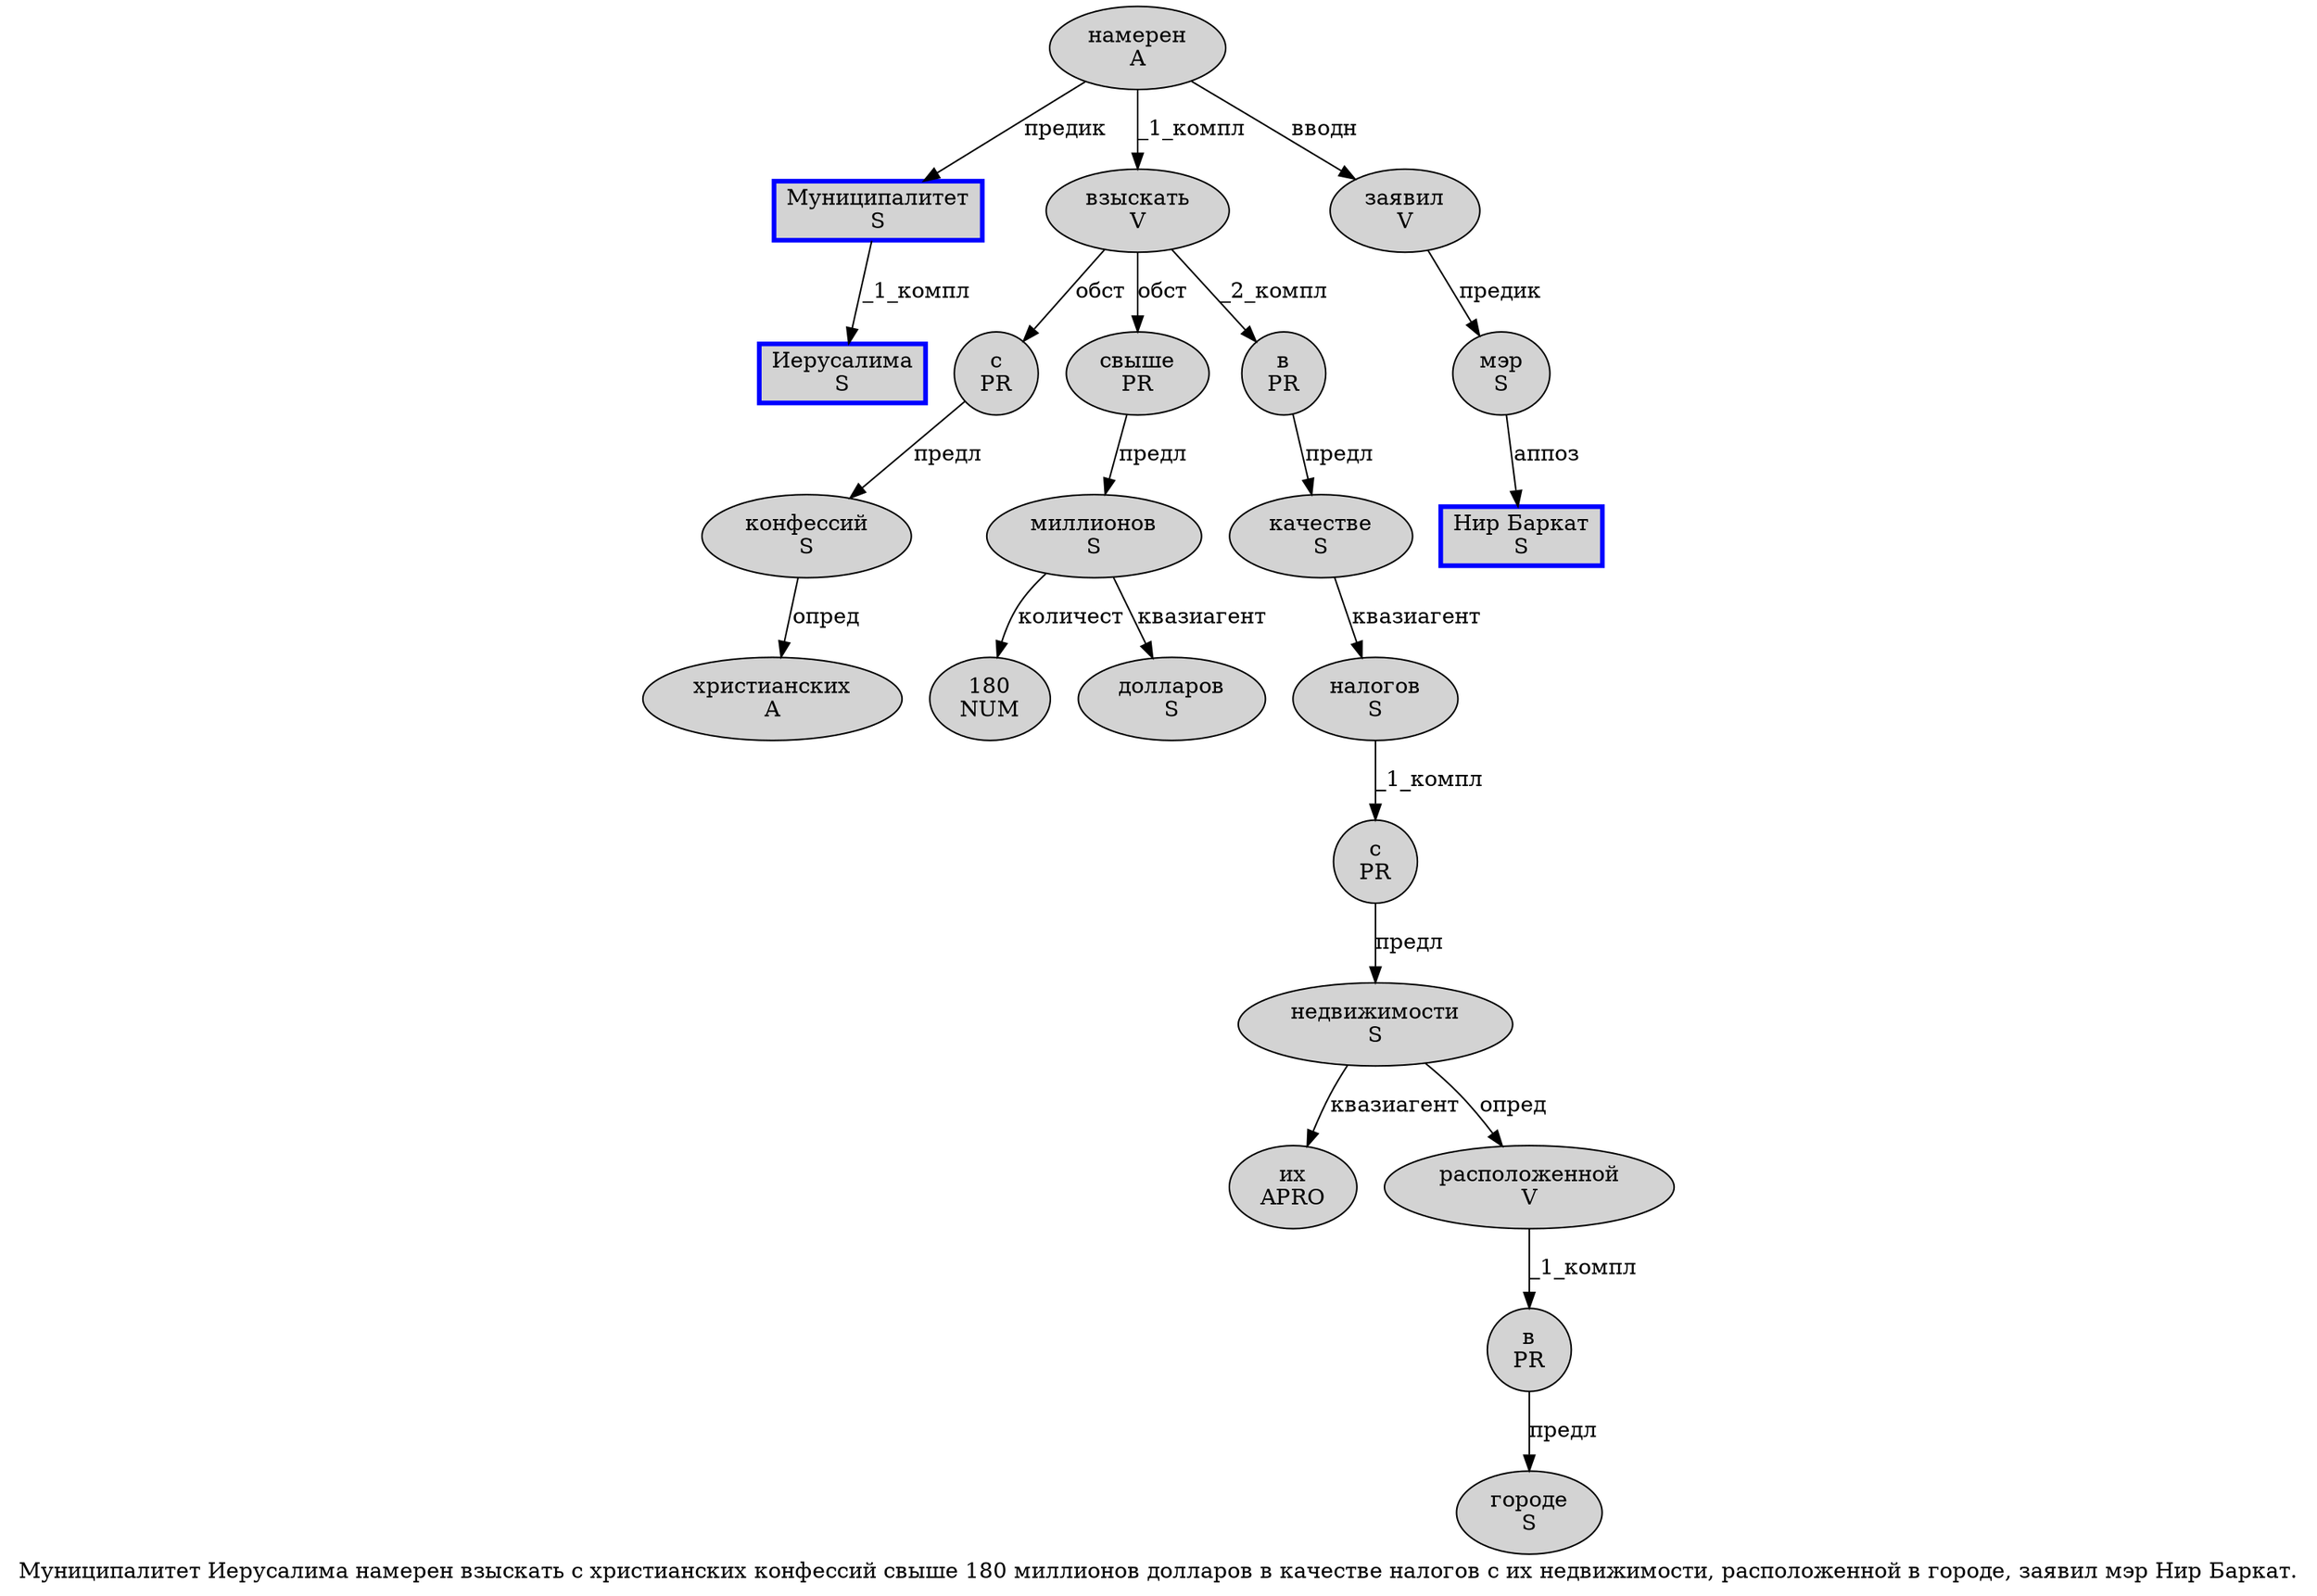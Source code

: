 digraph SENTENCE_1115 {
	graph [label="Муниципалитет Иерусалима намерен взыскать с христианских конфессий свыше 180 миллионов долларов в качестве налогов с их недвижимости, расположенной в городе, заявил мэр Нир Баркат."]
	node [style=filled]
		0 [label="Муниципалитет
S" color=blue fillcolor=lightgray penwidth=3 shape=box]
		1 [label="Иерусалима
S" color=blue fillcolor=lightgray penwidth=3 shape=box]
		2 [label="намерен
A" color="" fillcolor=lightgray penwidth=1 shape=ellipse]
		3 [label="взыскать
V" color="" fillcolor=lightgray penwidth=1 shape=ellipse]
		4 [label="с
PR" color="" fillcolor=lightgray penwidth=1 shape=ellipse]
		5 [label="христианских
A" color="" fillcolor=lightgray penwidth=1 shape=ellipse]
		6 [label="конфессий
S" color="" fillcolor=lightgray penwidth=1 shape=ellipse]
		7 [label="свыше
PR" color="" fillcolor=lightgray penwidth=1 shape=ellipse]
		8 [label="180
NUM" color="" fillcolor=lightgray penwidth=1 shape=ellipse]
		9 [label="миллионов
S" color="" fillcolor=lightgray penwidth=1 shape=ellipse]
		10 [label="долларов
S" color="" fillcolor=lightgray penwidth=1 shape=ellipse]
		11 [label="в
PR" color="" fillcolor=lightgray penwidth=1 shape=ellipse]
		12 [label="качестве
S" color="" fillcolor=lightgray penwidth=1 shape=ellipse]
		13 [label="налогов
S" color="" fillcolor=lightgray penwidth=1 shape=ellipse]
		14 [label="с
PR" color="" fillcolor=lightgray penwidth=1 shape=ellipse]
		15 [label="их
APRO" color="" fillcolor=lightgray penwidth=1 shape=ellipse]
		16 [label="недвижимости
S" color="" fillcolor=lightgray penwidth=1 shape=ellipse]
		18 [label="расположенной
V" color="" fillcolor=lightgray penwidth=1 shape=ellipse]
		19 [label="в
PR" color="" fillcolor=lightgray penwidth=1 shape=ellipse]
		20 [label="городе
S" color="" fillcolor=lightgray penwidth=1 shape=ellipse]
		22 [label="заявил
V" color="" fillcolor=lightgray penwidth=1 shape=ellipse]
		23 [label="мэр
S" color="" fillcolor=lightgray penwidth=1 shape=ellipse]
		24 [label="Нир Баркат
S" color=blue fillcolor=lightgray penwidth=3 shape=box]
			23 -> 24 [label="аппоз"]
			2 -> 0 [label="предик"]
			2 -> 3 [label="_1_компл"]
			2 -> 22 [label="вводн"]
			16 -> 15 [label="квазиагент"]
			16 -> 18 [label="опред"]
			22 -> 23 [label="предик"]
			11 -> 12 [label="предл"]
			4 -> 6 [label="предл"]
			9 -> 8 [label="количест"]
			9 -> 10 [label="квазиагент"]
			19 -> 20 [label="предл"]
			6 -> 5 [label="опред"]
			0 -> 1 [label="_1_компл"]
			3 -> 4 [label="обст"]
			3 -> 7 [label="обст"]
			3 -> 11 [label="_2_компл"]
			14 -> 16 [label="предл"]
			13 -> 14 [label="_1_компл"]
			12 -> 13 [label="квазиагент"]
			18 -> 19 [label="_1_компл"]
			7 -> 9 [label="предл"]
}